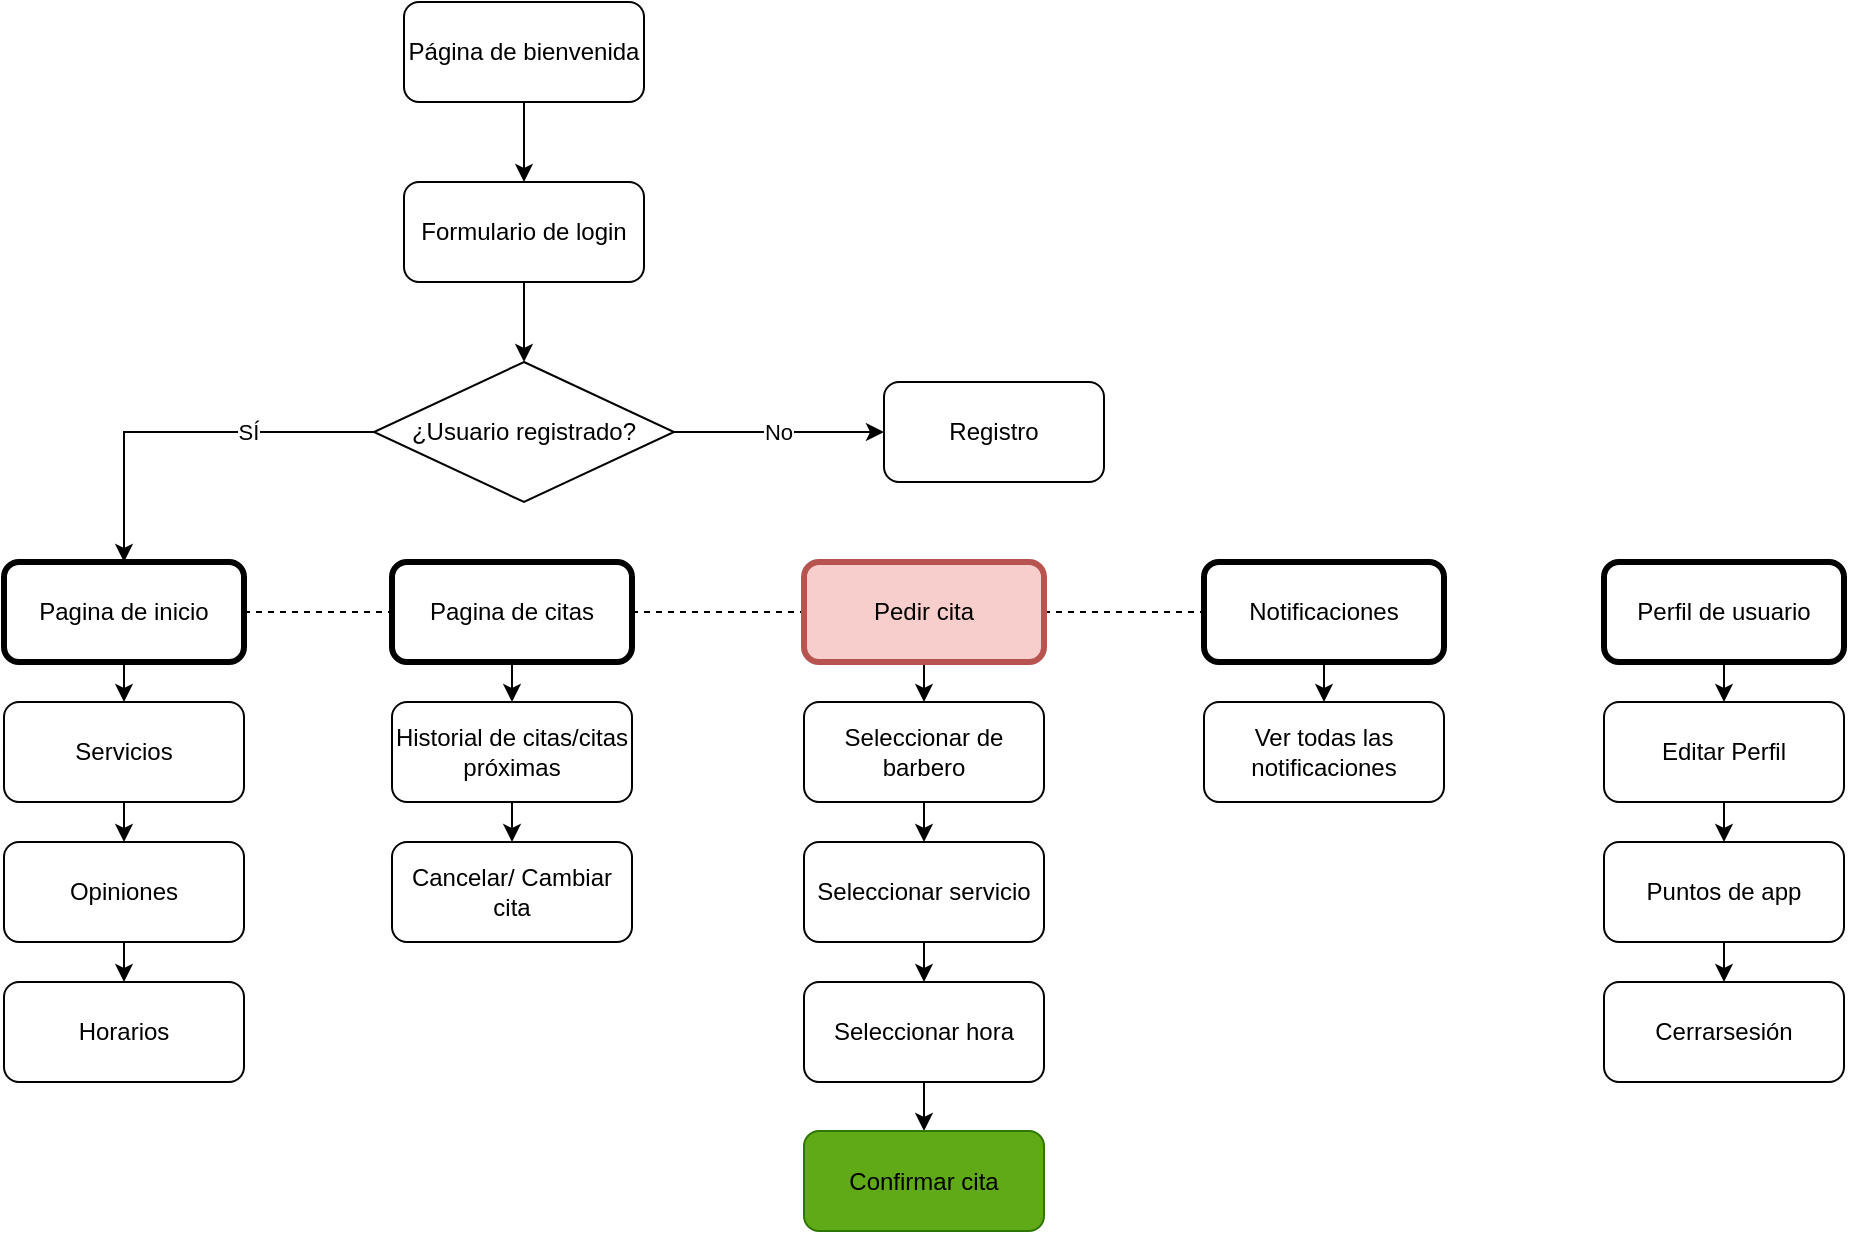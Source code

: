 <mxfile version="24.2.2" type="device">
  <diagram name="Página-1" id="pEhf1ZcOcS_1poF-qu_m">
    <mxGraphModel dx="934" dy="494" grid="1" gridSize="10" guides="1" tooltips="1" connect="1" arrows="1" fold="1" page="1" pageScale="1" pageWidth="827" pageHeight="1169" math="0" shadow="0">
      <root>
        <mxCell id="0" />
        <mxCell id="1" parent="0" />
        <mxCell id="OPciWJsf45DbBl7cVVQj-48" style="edgeStyle=orthogonalEdgeStyle;rounded=0;orthogonalLoop=1;jettySize=auto;html=1;exitX=0.5;exitY=1;exitDx=0;exitDy=0;" edge="1" parent="1" source="OPciWJsf45DbBl7cVVQj-1" target="OPciWJsf45DbBl7cVVQj-2">
          <mxGeometry relative="1" as="geometry" />
        </mxCell>
        <mxCell id="OPciWJsf45DbBl7cVVQj-1" value="Página de bienvenida" style="rounded=1;whiteSpace=wrap;html=1;" vertex="1" parent="1">
          <mxGeometry x="360" y="20" width="120" height="50" as="geometry" />
        </mxCell>
        <mxCell id="OPciWJsf45DbBl7cVVQj-49" style="edgeStyle=orthogonalEdgeStyle;rounded=0;orthogonalLoop=1;jettySize=auto;html=1;exitX=0.5;exitY=1;exitDx=0;exitDy=0;entryX=0.5;entryY=0;entryDx=0;entryDy=0;" edge="1" parent="1" source="OPciWJsf45DbBl7cVVQj-2" target="OPciWJsf45DbBl7cVVQj-5">
          <mxGeometry relative="1" as="geometry" />
        </mxCell>
        <mxCell id="OPciWJsf45DbBl7cVVQj-2" value="Formulario de login" style="rounded=1;whiteSpace=wrap;html=1;" vertex="1" parent="1">
          <mxGeometry x="360" y="110" width="120" height="50" as="geometry" />
        </mxCell>
        <mxCell id="OPciWJsf45DbBl7cVVQj-14" style="edgeStyle=orthogonalEdgeStyle;rounded=0;orthogonalLoop=1;jettySize=auto;html=1;exitX=1;exitY=0.5;exitDx=0;exitDy=0;" edge="1" parent="1" source="OPciWJsf45DbBl7cVVQj-5" target="OPciWJsf45DbBl7cVVQj-13">
          <mxGeometry relative="1" as="geometry" />
        </mxCell>
        <mxCell id="OPciWJsf45DbBl7cVVQj-15" value="No" style="edgeLabel;html=1;align=center;verticalAlign=middle;resizable=0;points=[];" vertex="1" connectable="0" parent="OPciWJsf45DbBl7cVVQj-14">
          <mxGeometry x="0.044" relative="1" as="geometry">
            <mxPoint x="-3" as="offset" />
          </mxGeometry>
        </mxCell>
        <mxCell id="OPciWJsf45DbBl7cVVQj-5" value="¿Usuario registrado?" style="shape=rhombus;html=1;dashed=0;whiteSpace=wrap;perimeter=rhombusPerimeter;" vertex="1" parent="1">
          <mxGeometry x="345" y="200" width="150" height="70" as="geometry" />
        </mxCell>
        <mxCell id="OPciWJsf45DbBl7cVVQj-10" value="" style="endArrow=classic;html=1;rounded=0;exitX=0;exitY=0.5;exitDx=0;exitDy=0;entryX=0.5;entryY=0;entryDx=0;entryDy=0;" edge="1" parent="1" source="OPciWJsf45DbBl7cVVQj-5" target="OPciWJsf45DbBl7cVVQj-11">
          <mxGeometry width="50" height="50" relative="1" as="geometry">
            <mxPoint x="380" y="250" as="sourcePoint" />
            <mxPoint x="300" y="235" as="targetPoint" />
            <Array as="points">
              <mxPoint x="220" y="235" />
            </Array>
          </mxGeometry>
        </mxCell>
        <mxCell id="OPciWJsf45DbBl7cVVQj-12" value="SÍ" style="edgeLabel;html=1;align=center;verticalAlign=middle;resizable=0;points=[];" vertex="1" connectable="0" parent="OPciWJsf45DbBl7cVVQj-10">
          <mxGeometry x="-0.099" y="2" relative="1" as="geometry">
            <mxPoint x="22" y="-2" as="offset" />
          </mxGeometry>
        </mxCell>
        <mxCell id="OPciWJsf45DbBl7cVVQj-26" style="edgeStyle=orthogonalEdgeStyle;rounded=0;orthogonalLoop=1;jettySize=auto;html=1;exitX=1;exitY=0.5;exitDx=0;exitDy=0;entryX=0;entryY=0.5;entryDx=0;entryDy=0;dashed=1;endArrow=none;endFill=0;" edge="1" parent="1" source="OPciWJsf45DbBl7cVVQj-11" target="OPciWJsf45DbBl7cVVQj-21">
          <mxGeometry relative="1" as="geometry" />
        </mxCell>
        <mxCell id="OPciWJsf45DbBl7cVVQj-50" style="edgeStyle=orthogonalEdgeStyle;rounded=0;orthogonalLoop=1;jettySize=auto;html=1;exitX=0.5;exitY=1;exitDx=0;exitDy=0;entryX=0.5;entryY=0;entryDx=0;entryDy=0;" edge="1" parent="1" source="OPciWJsf45DbBl7cVVQj-11" target="OPciWJsf45DbBl7cVVQj-18">
          <mxGeometry relative="1" as="geometry" />
        </mxCell>
        <mxCell id="OPciWJsf45DbBl7cVVQj-11" value="Pagina de inicio" style="rounded=1;whiteSpace=wrap;html=1;strokeWidth=3;" vertex="1" parent="1">
          <mxGeometry x="160" y="300" width="120" height="50" as="geometry" />
        </mxCell>
        <mxCell id="OPciWJsf45DbBl7cVVQj-13" value="Registro" style="rounded=1;whiteSpace=wrap;html=1;" vertex="1" parent="1">
          <mxGeometry x="600" y="210" width="110" height="50" as="geometry" />
        </mxCell>
        <mxCell id="OPciWJsf45DbBl7cVVQj-51" style="edgeStyle=orthogonalEdgeStyle;rounded=0;orthogonalLoop=1;jettySize=auto;html=1;exitX=0.5;exitY=1;exitDx=0;exitDy=0;entryX=0.5;entryY=0;entryDx=0;entryDy=0;" edge="1" parent="1" source="OPciWJsf45DbBl7cVVQj-18" target="OPciWJsf45DbBl7cVVQj-19">
          <mxGeometry relative="1" as="geometry" />
        </mxCell>
        <mxCell id="OPciWJsf45DbBl7cVVQj-18" value="Servicios" style="rounded=1;whiteSpace=wrap;html=1;" vertex="1" parent="1">
          <mxGeometry x="160" y="370" width="120" height="50" as="geometry" />
        </mxCell>
        <mxCell id="OPciWJsf45DbBl7cVVQj-52" style="edgeStyle=orthogonalEdgeStyle;rounded=0;orthogonalLoop=1;jettySize=auto;html=1;exitX=0.5;exitY=1;exitDx=0;exitDy=0;entryX=0.5;entryY=0;entryDx=0;entryDy=0;" edge="1" parent="1" source="OPciWJsf45DbBl7cVVQj-19" target="OPciWJsf45DbBl7cVVQj-20">
          <mxGeometry relative="1" as="geometry" />
        </mxCell>
        <mxCell id="OPciWJsf45DbBl7cVVQj-19" value="Opiniones" style="rounded=1;whiteSpace=wrap;html=1;" vertex="1" parent="1">
          <mxGeometry x="160" y="440" width="120" height="50" as="geometry" />
        </mxCell>
        <mxCell id="OPciWJsf45DbBl7cVVQj-20" value="Horarios" style="rounded=1;whiteSpace=wrap;html=1;" vertex="1" parent="1">
          <mxGeometry x="160" y="510" width="120" height="50" as="geometry" />
        </mxCell>
        <mxCell id="OPciWJsf45DbBl7cVVQj-33" style="edgeStyle=orthogonalEdgeStyle;rounded=0;orthogonalLoop=1;jettySize=auto;html=1;exitX=1;exitY=0.5;exitDx=0;exitDy=0;entryX=0;entryY=0.5;entryDx=0;entryDy=0;endArrow=none;endFill=0;dashed=1;" edge="1" parent="1" source="OPciWJsf45DbBl7cVVQj-21" target="OPciWJsf45DbBl7cVVQj-28">
          <mxGeometry relative="1" as="geometry" />
        </mxCell>
        <mxCell id="OPciWJsf45DbBl7cVVQj-53" style="edgeStyle=orthogonalEdgeStyle;rounded=0;orthogonalLoop=1;jettySize=auto;html=1;exitX=0.5;exitY=1;exitDx=0;exitDy=0;entryX=0.5;entryY=0;entryDx=0;entryDy=0;" edge="1" parent="1" source="OPciWJsf45DbBl7cVVQj-21" target="OPciWJsf45DbBl7cVVQj-22">
          <mxGeometry relative="1" as="geometry" />
        </mxCell>
        <mxCell id="OPciWJsf45DbBl7cVVQj-21" value="Pagina de citas" style="rounded=1;whiteSpace=wrap;html=1;strokeWidth=3;" vertex="1" parent="1">
          <mxGeometry x="354" y="300" width="120" height="50" as="geometry" />
        </mxCell>
        <mxCell id="OPciWJsf45DbBl7cVVQj-54" style="edgeStyle=orthogonalEdgeStyle;rounded=0;orthogonalLoop=1;jettySize=auto;html=1;exitX=0.5;exitY=1;exitDx=0;exitDy=0;entryX=0.5;entryY=0;entryDx=0;entryDy=0;" edge="1" parent="1" source="OPciWJsf45DbBl7cVVQj-22" target="OPciWJsf45DbBl7cVVQj-24">
          <mxGeometry relative="1" as="geometry" />
        </mxCell>
        <mxCell id="OPciWJsf45DbBl7cVVQj-22" value="Historial de citas/citas próximas" style="rounded=1;whiteSpace=wrap;html=1;" vertex="1" parent="1">
          <mxGeometry x="354" y="370" width="120" height="50" as="geometry" />
        </mxCell>
        <mxCell id="OPciWJsf45DbBl7cVVQj-24" value="Cancelar/ Cambiar cita" style="rounded=1;whiteSpace=wrap;html=1;" vertex="1" parent="1">
          <mxGeometry x="354" y="440" width="120" height="50" as="geometry" />
        </mxCell>
        <mxCell id="OPciWJsf45DbBl7cVVQj-42" style="edgeStyle=orthogonalEdgeStyle;rounded=0;orthogonalLoop=1;jettySize=auto;html=1;exitX=1;exitY=0.5;exitDx=0;exitDy=0;entryX=0;entryY=0.5;entryDx=0;entryDy=0;startArrow=none;startFill=0;dashed=1;endArrow=none;endFill=0;" edge="1" parent="1" source="OPciWJsf45DbBl7cVVQj-28" target="OPciWJsf45DbBl7cVVQj-37">
          <mxGeometry relative="1" as="geometry" />
        </mxCell>
        <mxCell id="OPciWJsf45DbBl7cVVQj-55" style="edgeStyle=orthogonalEdgeStyle;rounded=0;orthogonalLoop=1;jettySize=auto;html=1;exitX=0.5;exitY=1;exitDx=0;exitDy=0;entryX=0.5;entryY=0;entryDx=0;entryDy=0;" edge="1" parent="1" source="OPciWJsf45DbBl7cVVQj-28" target="OPciWJsf45DbBl7cVVQj-29">
          <mxGeometry relative="1" as="geometry" />
        </mxCell>
        <mxCell id="OPciWJsf45DbBl7cVVQj-28" value="Pedir cita" style="rounded=1;whiteSpace=wrap;html=1;strokeWidth=3;fillColor=#f8cecc;strokeColor=#b85450;" vertex="1" parent="1">
          <mxGeometry x="560" y="300" width="120" height="50" as="geometry" />
        </mxCell>
        <mxCell id="OPciWJsf45DbBl7cVVQj-56" style="edgeStyle=orthogonalEdgeStyle;rounded=0;orthogonalLoop=1;jettySize=auto;html=1;exitX=0.5;exitY=1;exitDx=0;exitDy=0;entryX=0.5;entryY=0;entryDx=0;entryDy=0;" edge="1" parent="1" source="OPciWJsf45DbBl7cVVQj-29" target="OPciWJsf45DbBl7cVVQj-30">
          <mxGeometry relative="1" as="geometry" />
        </mxCell>
        <mxCell id="OPciWJsf45DbBl7cVVQj-29" value="Seleccionar de barbero" style="rounded=1;whiteSpace=wrap;html=1;" vertex="1" parent="1">
          <mxGeometry x="560" y="370" width="120" height="50" as="geometry" />
        </mxCell>
        <mxCell id="OPciWJsf45DbBl7cVVQj-57" style="edgeStyle=orthogonalEdgeStyle;rounded=0;orthogonalLoop=1;jettySize=auto;html=1;exitX=0.5;exitY=1;exitDx=0;exitDy=0;entryX=0.5;entryY=0;entryDx=0;entryDy=0;" edge="1" parent="1" source="OPciWJsf45DbBl7cVVQj-30" target="OPciWJsf45DbBl7cVVQj-31">
          <mxGeometry relative="1" as="geometry" />
        </mxCell>
        <mxCell id="OPciWJsf45DbBl7cVVQj-30" value="Seleccionar servicio" style="rounded=1;whiteSpace=wrap;html=1;" vertex="1" parent="1">
          <mxGeometry x="560" y="440" width="120" height="50" as="geometry" />
        </mxCell>
        <mxCell id="OPciWJsf45DbBl7cVVQj-58" style="edgeStyle=orthogonalEdgeStyle;rounded=0;orthogonalLoop=1;jettySize=auto;html=1;exitX=0.5;exitY=1;exitDx=0;exitDy=0;entryX=0.5;entryY=0;entryDx=0;entryDy=0;" edge="1" parent="1" source="OPciWJsf45DbBl7cVVQj-31" target="OPciWJsf45DbBl7cVVQj-34">
          <mxGeometry relative="1" as="geometry">
            <mxPoint x="620.118" y="580" as="targetPoint" />
          </mxGeometry>
        </mxCell>
        <mxCell id="OPciWJsf45DbBl7cVVQj-31" value="Seleccionar hora" style="rounded=1;whiteSpace=wrap;html=1;" vertex="1" parent="1">
          <mxGeometry x="560" y="510" width="120" height="50" as="geometry" />
        </mxCell>
        <mxCell id="OPciWJsf45DbBl7cVVQj-34" value="Confirmar cita" style="rounded=1;whiteSpace=wrap;html=1;fillColor=#60a917;strokeColor=#2D7600;fontColor=default;" vertex="1" parent="1">
          <mxGeometry x="560" y="584.5" width="120" height="50" as="geometry" />
        </mxCell>
        <mxCell id="OPciWJsf45DbBl7cVVQj-59" style="edgeStyle=orthogonalEdgeStyle;rounded=0;orthogonalLoop=1;jettySize=auto;html=1;exitX=0.5;exitY=1;exitDx=0;exitDy=0;entryX=0.5;entryY=0;entryDx=0;entryDy=0;" edge="1" parent="1" source="OPciWJsf45DbBl7cVVQj-37" target="OPciWJsf45DbBl7cVVQj-38">
          <mxGeometry relative="1" as="geometry" />
        </mxCell>
        <mxCell id="OPciWJsf45DbBl7cVVQj-37" value="Notificaciones" style="rounded=1;whiteSpace=wrap;html=1;strokeWidth=3;" vertex="1" parent="1">
          <mxGeometry x="760" y="300" width="120" height="50" as="geometry" />
        </mxCell>
        <mxCell id="OPciWJsf45DbBl7cVVQj-38" value="Ver todas las notificaciones" style="rounded=1;whiteSpace=wrap;html=1;" vertex="1" parent="1">
          <mxGeometry x="760" y="370" width="120" height="50" as="geometry" />
        </mxCell>
        <mxCell id="OPciWJsf45DbBl7cVVQj-60" style="edgeStyle=orthogonalEdgeStyle;rounded=0;orthogonalLoop=1;jettySize=auto;html=1;exitX=0.5;exitY=1;exitDx=0;exitDy=0;entryX=0.5;entryY=0;entryDx=0;entryDy=0;" edge="1" parent="1" source="OPciWJsf45DbBl7cVVQj-44" target="OPciWJsf45DbBl7cVVQj-45">
          <mxGeometry relative="1" as="geometry" />
        </mxCell>
        <mxCell id="OPciWJsf45DbBl7cVVQj-44" value="Perfil de usuario" style="rounded=1;whiteSpace=wrap;html=1;strokeWidth=3;" vertex="1" parent="1">
          <mxGeometry x="960" y="300" width="120" height="50" as="geometry" />
        </mxCell>
        <mxCell id="OPciWJsf45DbBl7cVVQj-61" style="edgeStyle=orthogonalEdgeStyle;rounded=0;orthogonalLoop=1;jettySize=auto;html=1;exitX=0.5;exitY=1;exitDx=0;exitDy=0;entryX=0.5;entryY=0;entryDx=0;entryDy=0;" edge="1" parent="1" source="OPciWJsf45DbBl7cVVQj-45" target="OPciWJsf45DbBl7cVVQj-46">
          <mxGeometry relative="1" as="geometry" />
        </mxCell>
        <mxCell id="OPciWJsf45DbBl7cVVQj-45" value="Editar Perfil" style="rounded=1;whiteSpace=wrap;html=1;" vertex="1" parent="1">
          <mxGeometry x="960" y="370" width="120" height="50" as="geometry" />
        </mxCell>
        <mxCell id="OPciWJsf45DbBl7cVVQj-62" style="edgeStyle=orthogonalEdgeStyle;rounded=0;orthogonalLoop=1;jettySize=auto;html=1;exitX=0.5;exitY=1;exitDx=0;exitDy=0;entryX=0.5;entryY=0;entryDx=0;entryDy=0;" edge="1" parent="1" source="OPciWJsf45DbBl7cVVQj-46" target="OPciWJsf45DbBl7cVVQj-47">
          <mxGeometry relative="1" as="geometry" />
        </mxCell>
        <mxCell id="OPciWJsf45DbBl7cVVQj-46" value="Puntos de app" style="rounded=1;whiteSpace=wrap;html=1;" vertex="1" parent="1">
          <mxGeometry x="960" y="440" width="120" height="50" as="geometry" />
        </mxCell>
        <mxCell id="OPciWJsf45DbBl7cVVQj-47" value="Cerrarsesión" style="rounded=1;whiteSpace=wrap;html=1;" vertex="1" parent="1">
          <mxGeometry x="960" y="510" width="120" height="50" as="geometry" />
        </mxCell>
      </root>
    </mxGraphModel>
  </diagram>
</mxfile>
